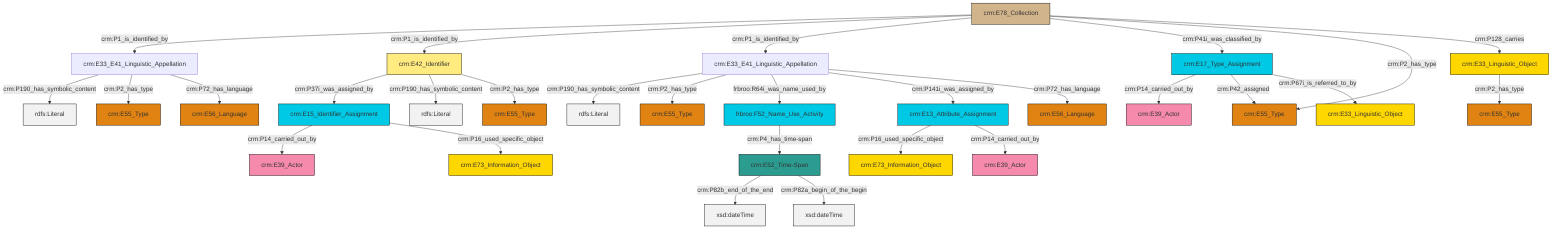 graph TD
classDef Literal fill:#f2f2f2,stroke:#000000;
classDef CRM_Entity fill:#FFFFFF,stroke:#000000;
classDef Temporal_Entity fill:#00C9E6, stroke:#000000;
classDef Type fill:#E18312, stroke:#000000;
classDef Time-Span fill:#2C9C91, stroke:#000000;
classDef Appellation fill:#FFEB7F, stroke:#000000;
classDef Place fill:#008836, stroke:#000000;
classDef Persistent_Item fill:#B266B2, stroke:#000000;
classDef Conceptual_Object fill:#FFD700, stroke:#000000;
classDef Physical_Thing fill:#D2B48C, stroke:#000000;
classDef Actor fill:#f58aad, stroke:#000000;
classDef PC_Classes fill:#4ce600, stroke:#000000;
classDef Multi fill:#cccccc,stroke:#000000;

0["crm:E78_Collection"]:::Physical_Thing -->|crm:P1_is_identified_by| 1["crm:E33_E41_Linguistic_Appellation"]:::Default
4["crm:E17_Type_Assignment"]:::Temporal_Entity -->|crm:P14_carried_out_by| 5["crm:E39_Actor"]:::Actor
8["crm:E42_Identifier"]:::Appellation -->|crm:P37i_was_assigned_by| 9["crm:E15_Identifier_Assignment"]:::Temporal_Entity
0["crm:E78_Collection"]:::Physical_Thing -->|crm:P1_is_identified_by| 8["crm:E42_Identifier"]:::Appellation
10["crm:E33_E41_Linguistic_Appellation"]:::Default -->|crm:P190_has_symbolic_content| 11[rdfs:Literal]:::Literal
12["crm:E52_Time-Span"]:::Time-Span -->|crm:P82b_end_of_the_end| 13[xsd:dateTime]:::Literal
4["crm:E17_Type_Assignment"]:::Temporal_Entity -->|crm:P42_assigned| 6["crm:E55_Type"]:::Type
9["crm:E15_Identifier_Assignment"]:::Temporal_Entity -->|crm:P14_carried_out_by| 14["crm:E39_Actor"]:::Actor
2["crm:E13_Attribute_Assignment"]:::Temporal_Entity -->|crm:P16_used_specific_object| 15["crm:E73_Information_Object"]:::Conceptual_Object
0["crm:E78_Collection"]:::Physical_Thing -->|crm:P1_is_identified_by| 10["crm:E33_E41_Linguistic_Appellation"]:::Default
10["crm:E33_E41_Linguistic_Appellation"]:::Default -->|crm:P2_has_type| 21["crm:E55_Type"]:::Type
2["crm:E13_Attribute_Assignment"]:::Temporal_Entity -->|crm:P14_carried_out_by| 24["crm:E39_Actor"]:::Actor
10["crm:E33_E41_Linguistic_Appellation"]:::Default -->|frbroo:R64i_was_name_used_by| 25["frbroo:F52_Name_Use_Activity"]:::Temporal_Entity
10["crm:E33_E41_Linguistic_Appellation"]:::Default -->|crm:P141i_was_assigned_by| 2["crm:E13_Attribute_Assignment"]:::Temporal_Entity
4["crm:E17_Type_Assignment"]:::Temporal_Entity -->|crm:P67i_is_referred_to_by| 28["crm:E33_Linguistic_Object"]:::Conceptual_Object
0["crm:E78_Collection"]:::Physical_Thing -->|crm:P41i_was_classified_by| 4["crm:E17_Type_Assignment"]:::Temporal_Entity
34["crm:E33_Linguistic_Object"]:::Conceptual_Object -->|crm:P2_has_type| 19["crm:E55_Type"]:::Type
10["crm:E33_E41_Linguistic_Appellation"]:::Default -->|crm:P72_has_language| 36["crm:E56_Language"]:::Type
8["crm:E42_Identifier"]:::Appellation -->|crm:P190_has_symbolic_content| 37[rdfs:Literal]:::Literal
1["crm:E33_E41_Linguistic_Appellation"]:::Default -->|crm:P190_has_symbolic_content| 38[rdfs:Literal]:::Literal
1["crm:E33_E41_Linguistic_Appellation"]:::Default -->|crm:P2_has_type| 22["crm:E55_Type"]:::Type
1["crm:E33_E41_Linguistic_Appellation"]:::Default -->|crm:P72_has_language| 40["crm:E56_Language"]:::Type
12["crm:E52_Time-Span"]:::Time-Span -->|crm:P82a_begin_of_the_begin| 41[xsd:dateTime]:::Literal
0["crm:E78_Collection"]:::Physical_Thing -->|crm:P2_has_type| 6["crm:E55_Type"]:::Type
9["crm:E15_Identifier_Assignment"]:::Temporal_Entity -->|crm:P16_used_specific_object| 32["crm:E73_Information_Object"]:::Conceptual_Object
0["crm:E78_Collection"]:::Physical_Thing -->|crm:P128_carries| 34["crm:E33_Linguistic_Object"]:::Conceptual_Object
25["frbroo:F52_Name_Use_Activity"]:::Temporal_Entity -->|crm:P4_has_time-span| 12["crm:E52_Time-Span"]:::Time-Span
8["crm:E42_Identifier"]:::Appellation -->|crm:P2_has_type| 16["crm:E55_Type"]:::Type